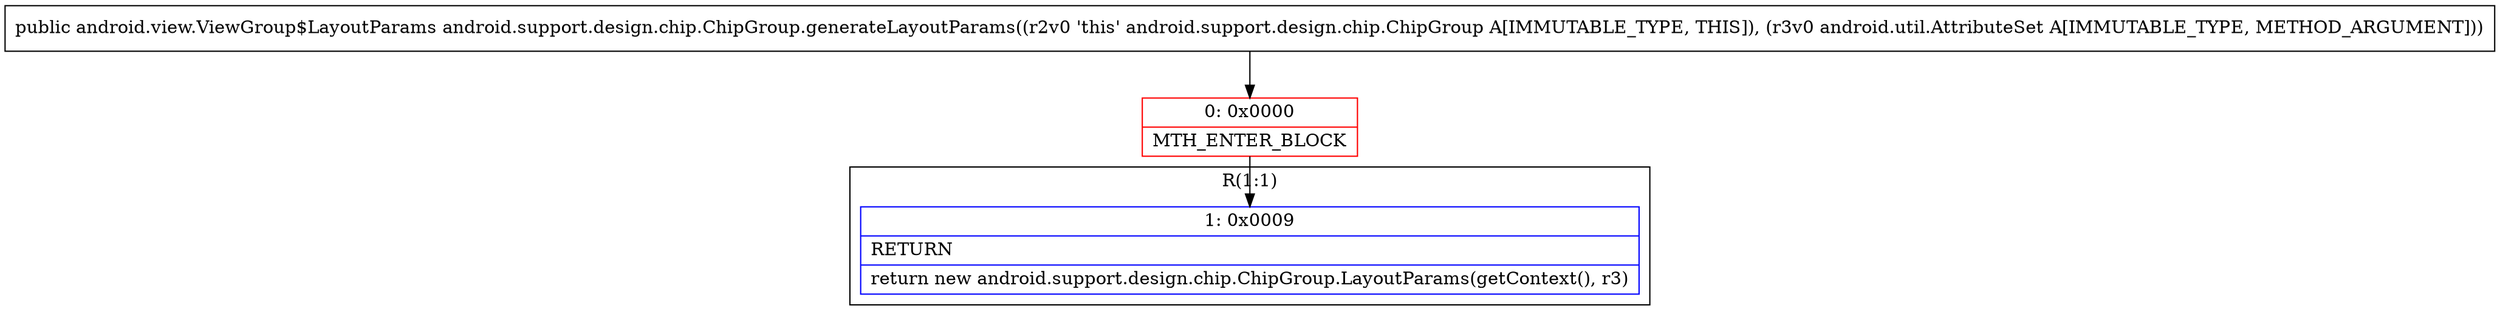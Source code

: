 digraph "CFG forandroid.support.design.chip.ChipGroup.generateLayoutParams(Landroid\/util\/AttributeSet;)Landroid\/view\/ViewGroup$LayoutParams;" {
subgraph cluster_Region_1989096916 {
label = "R(1:1)";
node [shape=record,color=blue];
Node_1 [shape=record,label="{1\:\ 0x0009|RETURN\l|return new android.support.design.chip.ChipGroup.LayoutParams(getContext(), r3)\l}"];
}
Node_0 [shape=record,color=red,label="{0\:\ 0x0000|MTH_ENTER_BLOCK\l}"];
MethodNode[shape=record,label="{public android.view.ViewGroup$LayoutParams android.support.design.chip.ChipGroup.generateLayoutParams((r2v0 'this' android.support.design.chip.ChipGroup A[IMMUTABLE_TYPE, THIS]), (r3v0 android.util.AttributeSet A[IMMUTABLE_TYPE, METHOD_ARGUMENT])) }"];
MethodNode -> Node_0;
Node_0 -> Node_1;
}

